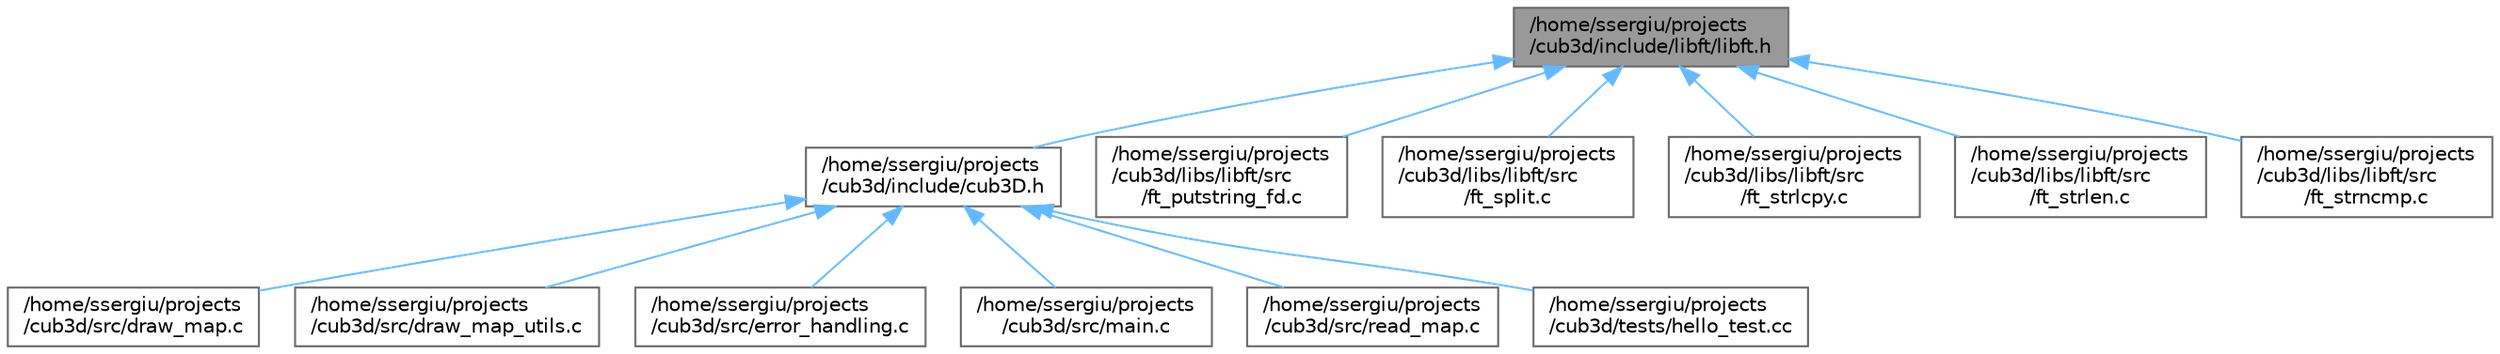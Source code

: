digraph "/home/ssergiu/projects/cub3d/include/libft/libft.h"
{
 // INTERACTIVE_SVG=YES
 // LATEX_PDF_SIZE
  bgcolor="transparent";
  edge [fontname=Helvetica,fontsize=10,labelfontname=Helvetica,labelfontsize=10];
  node [fontname=Helvetica,fontsize=10,shape=box,height=0.2,width=0.4];
  Node1 [label="/home/ssergiu/projects\l/cub3d/include/libft/libft.h",height=0.2,width=0.4,color="gray40", fillcolor="grey60", style="filled", fontcolor="black",tooltip=" "];
  Node1 -> Node2 [dir="back",color="steelblue1",style="solid"];
  Node2 [label="/home/ssergiu/projects\l/cub3d/include/cub3D.h",height=0.2,width=0.4,color="grey40", fillcolor="white", style="filled",URL="$cub3D_8h.html",tooltip=" "];
  Node2 -> Node3 [dir="back",color="steelblue1",style="solid"];
  Node3 [label="/home/ssergiu/projects\l/cub3d/src/draw_map.c",height=0.2,width=0.4,color="grey40", fillcolor="white", style="filled",URL="$draw__map_8c.html",tooltip=" "];
  Node2 -> Node4 [dir="back",color="steelblue1",style="solid"];
  Node4 [label="/home/ssergiu/projects\l/cub3d/src/draw_map_utils.c",height=0.2,width=0.4,color="grey40", fillcolor="white", style="filled",URL="$draw__map__utils_8c.html",tooltip=" "];
  Node2 -> Node5 [dir="back",color="steelblue1",style="solid"];
  Node5 [label="/home/ssergiu/projects\l/cub3d/src/error_handling.c",height=0.2,width=0.4,color="grey40", fillcolor="white", style="filled",URL="$error__handling_8c.html",tooltip=" "];
  Node2 -> Node6 [dir="back",color="steelblue1",style="solid"];
  Node6 [label="/home/ssergiu/projects\l/cub3d/src/main.c",height=0.2,width=0.4,color="grey40", fillcolor="white", style="filled",URL="$main_8c.html",tooltip=" "];
  Node2 -> Node7 [dir="back",color="steelblue1",style="solid"];
  Node7 [label="/home/ssergiu/projects\l/cub3d/src/read_map.c",height=0.2,width=0.4,color="grey40", fillcolor="white", style="filled",URL="$read__map_8c.html",tooltip=" "];
  Node2 -> Node8 [dir="back",color="steelblue1",style="solid"];
  Node8 [label="/home/ssergiu/projects\l/cub3d/tests/hello_test.cc",height=0.2,width=0.4,color="grey40", fillcolor="white", style="filled",URL="$hello__test_8cc.html",tooltip=" "];
  Node1 -> Node9 [dir="back",color="steelblue1",style="solid"];
  Node9 [label="/home/ssergiu/projects\l/cub3d/libs/libft/src\l/ft_putstring_fd.c",height=0.2,width=0.4,color="grey40", fillcolor="white", style="filled",URL="$ft__putstring__fd_8c.html",tooltip=" "];
  Node1 -> Node10 [dir="back",color="steelblue1",style="solid"];
  Node10 [label="/home/ssergiu/projects\l/cub3d/libs/libft/src\l/ft_split.c",height=0.2,width=0.4,color="grey40", fillcolor="white", style="filled",URL="$ft__split_8c.html",tooltip=" "];
  Node1 -> Node11 [dir="back",color="steelblue1",style="solid"];
  Node11 [label="/home/ssergiu/projects\l/cub3d/libs/libft/src\l/ft_strlcpy.c",height=0.2,width=0.4,color="grey40", fillcolor="white", style="filled",URL="$ft__strlcpy_8c.html",tooltip=" "];
  Node1 -> Node12 [dir="back",color="steelblue1",style="solid"];
  Node12 [label="/home/ssergiu/projects\l/cub3d/libs/libft/src\l/ft_strlen.c",height=0.2,width=0.4,color="grey40", fillcolor="white", style="filled",URL="$ft__strlen_8c.html",tooltip=" "];
  Node1 -> Node13 [dir="back",color="steelblue1",style="solid"];
  Node13 [label="/home/ssergiu/projects\l/cub3d/libs/libft/src\l/ft_strncmp.c",height=0.2,width=0.4,color="grey40", fillcolor="white", style="filled",URL="$ft__strncmp_8c.html",tooltip=" "];
}
